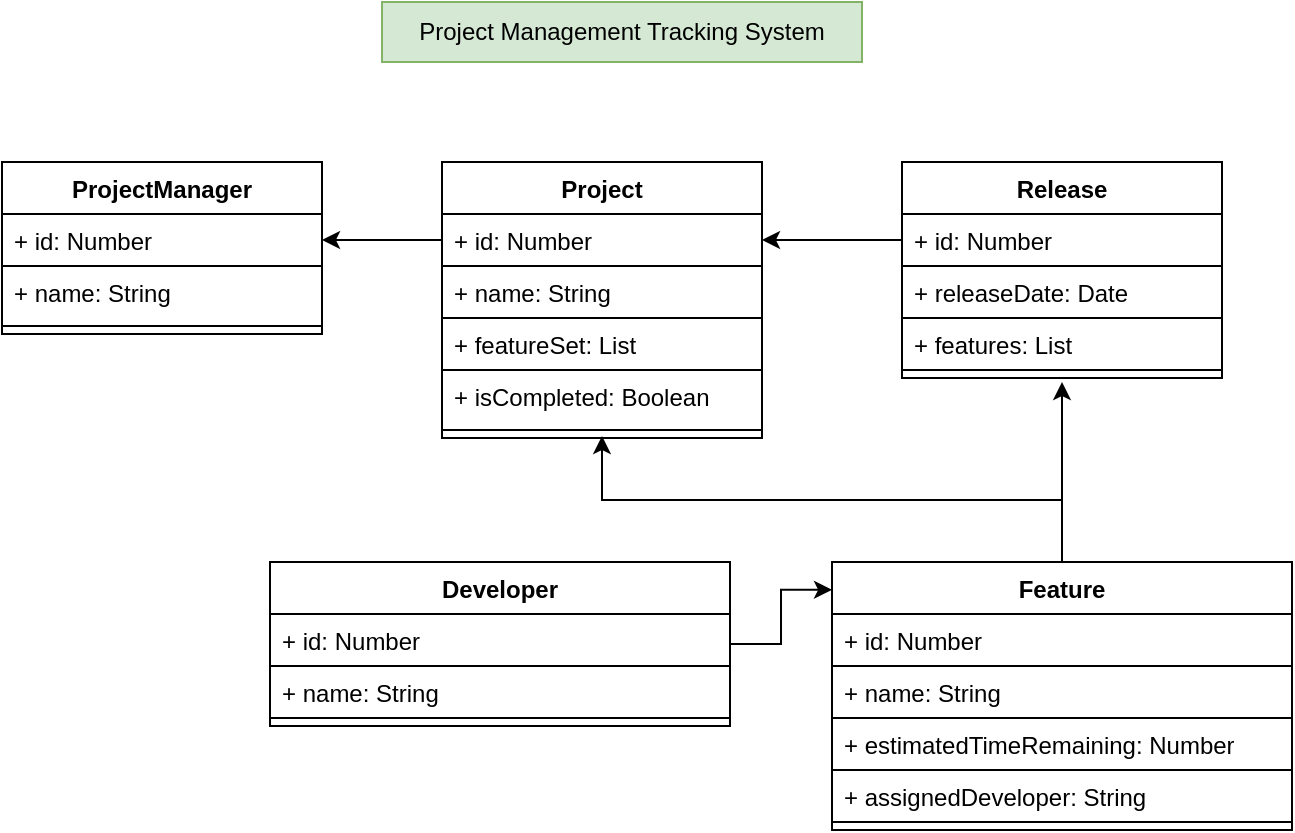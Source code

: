 <mxfile version="26.0.5">
  <diagram name="Page-1" id="EuZJeT7LD6QZIBQU-db9">
    <mxGraphModel dx="709" dy="1121" grid="1" gridSize="10" guides="1" tooltips="1" connect="1" arrows="1" fold="1" page="1" pageScale="1" pageWidth="827" pageHeight="1169" math="0" shadow="0">
      <root>
        <mxCell id="0" />
        <mxCell id="1" parent="0" />
        <mxCell id="Uu3aLMn0VLeE6606XLfm-1" value="Project Management Tracking System" style="text;html=1;align=center;verticalAlign=middle;whiteSpace=wrap;rounded=0;fillColor=#d5e8d4;strokeColor=#82b366;" vertex="1" parent="1">
          <mxGeometry x="240" y="40" width="240" height="30" as="geometry" />
        </mxCell>
        <mxCell id="Uu3aLMn0VLeE6606XLfm-2" value="ProjectManager" style="swimlane;fontStyle=1;align=center;verticalAlign=top;childLayout=stackLayout;horizontal=1;startSize=26;horizontalStack=0;resizeParent=1;resizeParentMax=0;resizeLast=0;collapsible=1;marginBottom=0;whiteSpace=wrap;html=1;" vertex="1" parent="1">
          <mxGeometry x="50" y="120" width="160" height="86" as="geometry">
            <mxRectangle x="80" y="120" width="130" height="30" as="alternateBounds" />
          </mxGeometry>
        </mxCell>
        <mxCell id="Uu3aLMn0VLeE6606XLfm-3" value="+ id: Number" style="text;strokeColor=default;fillColor=none;align=left;verticalAlign=top;spacingLeft=4;spacingRight=4;overflow=hidden;rotatable=0;points=[[0,0.5],[1,0.5]];portConstraint=eastwest;whiteSpace=wrap;html=1;" vertex="1" parent="Uu3aLMn0VLeE6606XLfm-2">
          <mxGeometry y="26" width="160" height="26" as="geometry" />
        </mxCell>
        <mxCell id="Uu3aLMn0VLeE6606XLfm-9" value="+ name: String" style="text;strokeColor=none;fillColor=none;align=left;verticalAlign=top;spacingLeft=4;spacingRight=4;overflow=hidden;rotatable=0;points=[[0,0.5],[1,0.5]];portConstraint=eastwest;whiteSpace=wrap;html=1;" vertex="1" parent="Uu3aLMn0VLeE6606XLfm-2">
          <mxGeometry y="52" width="160" height="26" as="geometry" />
        </mxCell>
        <mxCell id="Uu3aLMn0VLeE6606XLfm-4" value="" style="line;strokeWidth=1;fillColor=none;align=left;verticalAlign=middle;spacingTop=-1;spacingLeft=3;spacingRight=3;rotatable=0;labelPosition=right;points=[];portConstraint=eastwest;strokeColor=inherit;" vertex="1" parent="Uu3aLMn0VLeE6606XLfm-2">
          <mxGeometry y="78" width="160" height="8" as="geometry" />
        </mxCell>
        <mxCell id="Uu3aLMn0VLeE6606XLfm-16" value="Project" style="swimlane;fontStyle=1;align=center;verticalAlign=top;childLayout=stackLayout;horizontal=1;startSize=26;horizontalStack=0;resizeParent=1;resizeParentMax=0;resizeLast=0;collapsible=1;marginBottom=0;whiteSpace=wrap;html=1;" vertex="1" parent="1">
          <mxGeometry x="270" y="120" width="160" height="138" as="geometry" />
        </mxCell>
        <mxCell id="Uu3aLMn0VLeE6606XLfm-17" value="+ id: Number" style="text;strokeColor=default;fillColor=none;align=left;verticalAlign=top;spacingLeft=4;spacingRight=4;overflow=hidden;rotatable=0;points=[[0,0.5],[1,0.5]];portConstraint=eastwest;whiteSpace=wrap;html=1;" vertex="1" parent="Uu3aLMn0VLeE6606XLfm-16">
          <mxGeometry y="26" width="160" height="26" as="geometry" />
        </mxCell>
        <mxCell id="Uu3aLMn0VLeE6606XLfm-20" value="+ name: String" style="text;strokeColor=default;fillColor=none;align=left;verticalAlign=top;spacingLeft=4;spacingRight=4;overflow=hidden;rotatable=0;points=[[0,0.5],[1,0.5]];portConstraint=eastwest;whiteSpace=wrap;html=1;" vertex="1" parent="Uu3aLMn0VLeE6606XLfm-16">
          <mxGeometry y="52" width="160" height="26" as="geometry" />
        </mxCell>
        <mxCell id="Uu3aLMn0VLeE6606XLfm-21" value="+ featureSet: List" style="text;strokeColor=default;fillColor=none;align=left;verticalAlign=top;spacingLeft=4;spacingRight=4;overflow=hidden;rotatable=0;points=[[0,0.5],[1,0.5]];portConstraint=eastwest;whiteSpace=wrap;html=1;" vertex="1" parent="Uu3aLMn0VLeE6606XLfm-16">
          <mxGeometry y="78" width="160" height="26" as="geometry" />
        </mxCell>
        <mxCell id="Uu3aLMn0VLeE6606XLfm-22" value="+ isCompleted: Boolean" style="text;strokeColor=none;fillColor=none;align=left;verticalAlign=top;spacingLeft=4;spacingRight=4;overflow=hidden;rotatable=0;points=[[0,0.5],[1,0.5]];portConstraint=eastwest;whiteSpace=wrap;html=1;" vertex="1" parent="Uu3aLMn0VLeE6606XLfm-16">
          <mxGeometry y="104" width="160" height="26" as="geometry" />
        </mxCell>
        <mxCell id="Uu3aLMn0VLeE6606XLfm-18" value="" style="line;strokeWidth=1;fillColor=none;align=left;verticalAlign=middle;spacingTop=-1;spacingLeft=3;spacingRight=3;rotatable=0;labelPosition=right;points=[];portConstraint=eastwest;strokeColor=inherit;" vertex="1" parent="Uu3aLMn0VLeE6606XLfm-16">
          <mxGeometry y="130" width="160" height="8" as="geometry" />
        </mxCell>
        <mxCell id="Uu3aLMn0VLeE6606XLfm-23" value="Release" style="swimlane;fontStyle=1;align=center;verticalAlign=top;childLayout=stackLayout;horizontal=1;startSize=26;horizontalStack=0;resizeParent=1;resizeParentMax=0;resizeLast=0;collapsible=1;marginBottom=0;whiteSpace=wrap;html=1;" vertex="1" parent="1">
          <mxGeometry x="500" y="120" width="160" height="108" as="geometry" />
        </mxCell>
        <mxCell id="Uu3aLMn0VLeE6606XLfm-24" value="+ id: Number" style="text;strokeColor=default;fillColor=none;align=left;verticalAlign=top;spacingLeft=4;spacingRight=4;overflow=hidden;rotatable=0;points=[[0,0.5],[1,0.5]];portConstraint=eastwest;whiteSpace=wrap;html=1;" vertex="1" parent="Uu3aLMn0VLeE6606XLfm-23">
          <mxGeometry y="26" width="160" height="26" as="geometry" />
        </mxCell>
        <mxCell id="Uu3aLMn0VLeE6606XLfm-25" value="+ releaseDate: Date" style="text;strokeColor=default;fillColor=none;align=left;verticalAlign=top;spacingLeft=4;spacingRight=4;overflow=hidden;rotatable=0;points=[[0,0.5],[1,0.5]];portConstraint=eastwest;whiteSpace=wrap;html=1;" vertex="1" parent="Uu3aLMn0VLeE6606XLfm-23">
          <mxGeometry y="52" width="160" height="26" as="geometry" />
        </mxCell>
        <mxCell id="Uu3aLMn0VLeE6606XLfm-26" value="+ features: List" style="text;strokeColor=default;fillColor=none;align=left;verticalAlign=top;spacingLeft=4;spacingRight=4;overflow=hidden;rotatable=0;points=[[0,0.5],[1,0.5]];portConstraint=eastwest;whiteSpace=wrap;html=1;" vertex="1" parent="Uu3aLMn0VLeE6606XLfm-23">
          <mxGeometry y="78" width="160" height="26" as="geometry" />
        </mxCell>
        <mxCell id="Uu3aLMn0VLeE6606XLfm-29" style="text;strokeColor=default;fillColor=none;align=left;verticalAlign=top;spacingLeft=4;spacingRight=4;overflow=hidden;rotatable=0;points=[[0,0.5],[1,0.5]];portConstraint=eastwest;whiteSpace=wrap;html=1;" vertex="1" parent="Uu3aLMn0VLeE6606XLfm-23">
          <mxGeometry y="104" width="160" height="4" as="geometry" />
        </mxCell>
        <mxCell id="Uu3aLMn0VLeE6606XLfm-53" style="edgeStyle=orthogonalEdgeStyle;rounded=0;orthogonalLoop=1;jettySize=auto;html=1;" edge="1" parent="1" source="Uu3aLMn0VLeE6606XLfm-30">
          <mxGeometry relative="1" as="geometry">
            <mxPoint x="580" y="230" as="targetPoint" />
          </mxGeometry>
        </mxCell>
        <mxCell id="Uu3aLMn0VLeE6606XLfm-30" value="Feature" style="swimlane;fontStyle=1;align=center;verticalAlign=top;childLayout=stackLayout;horizontal=1;startSize=26;horizontalStack=0;resizeParent=1;resizeParentMax=0;resizeLast=0;collapsible=1;marginBottom=0;whiteSpace=wrap;html=1;" vertex="1" parent="1">
          <mxGeometry x="465" y="320" width="230" height="134" as="geometry" />
        </mxCell>
        <mxCell id="Uu3aLMn0VLeE6606XLfm-31" value="+ id: Number" style="text;strokeColor=default;fillColor=none;align=left;verticalAlign=top;spacingLeft=4;spacingRight=4;overflow=hidden;rotatable=0;points=[[0,0.5],[1,0.5]];portConstraint=eastwest;whiteSpace=wrap;html=1;" vertex="1" parent="Uu3aLMn0VLeE6606XLfm-30">
          <mxGeometry y="26" width="230" height="26" as="geometry" />
        </mxCell>
        <mxCell id="Uu3aLMn0VLeE6606XLfm-32" value="+ name: String" style="text;strokeColor=default;fillColor=none;align=left;verticalAlign=top;spacingLeft=4;spacingRight=4;overflow=hidden;rotatable=0;points=[[0,0.5],[1,0.5]];portConstraint=eastwest;whiteSpace=wrap;html=1;" vertex="1" parent="Uu3aLMn0VLeE6606XLfm-30">
          <mxGeometry y="52" width="230" height="26" as="geometry" />
        </mxCell>
        <mxCell id="Uu3aLMn0VLeE6606XLfm-33" value="+ estimatedTimeRemaining: Number" style="text;strokeColor=default;fillColor=none;align=left;verticalAlign=top;spacingLeft=4;spacingRight=4;overflow=hidden;rotatable=0;points=[[0,0.5],[1,0.5]];portConstraint=eastwest;whiteSpace=wrap;html=1;" vertex="1" parent="Uu3aLMn0VLeE6606XLfm-30">
          <mxGeometry y="78" width="230" height="26" as="geometry" />
        </mxCell>
        <mxCell id="Uu3aLMn0VLeE6606XLfm-37" value="+ assignedDeveloper: String" style="text;strokeColor=default;fillColor=none;align=left;verticalAlign=top;spacingLeft=4;spacingRight=4;overflow=hidden;rotatable=0;points=[[0,0.5],[1,0.5]];portConstraint=eastwest;whiteSpace=wrap;html=1;" vertex="1" parent="Uu3aLMn0VLeE6606XLfm-30">
          <mxGeometry y="104" width="230" height="26" as="geometry" />
        </mxCell>
        <mxCell id="Uu3aLMn0VLeE6606XLfm-34" style="text;strokeColor=default;fillColor=none;align=left;verticalAlign=top;spacingLeft=4;spacingRight=4;overflow=hidden;rotatable=0;points=[[0,0.5],[1,0.5]];portConstraint=eastwest;whiteSpace=wrap;html=1;" vertex="1" parent="Uu3aLMn0VLeE6606XLfm-30">
          <mxGeometry y="130" width="230" height="4" as="geometry" />
        </mxCell>
        <mxCell id="Uu3aLMn0VLeE6606XLfm-40" value="Developer" style="swimlane;fontStyle=1;align=center;verticalAlign=top;childLayout=stackLayout;horizontal=1;startSize=26;horizontalStack=0;resizeParent=1;resizeParentMax=0;resizeLast=0;collapsible=1;marginBottom=0;whiteSpace=wrap;html=1;" vertex="1" parent="1">
          <mxGeometry x="184" y="320" width="230" height="82" as="geometry" />
        </mxCell>
        <mxCell id="Uu3aLMn0VLeE6606XLfm-41" value="+ id: Number" style="text;strokeColor=default;fillColor=none;align=left;verticalAlign=top;spacingLeft=4;spacingRight=4;overflow=hidden;rotatable=0;points=[[0,0.5],[1,0.5]];portConstraint=eastwest;whiteSpace=wrap;html=1;" vertex="1" parent="Uu3aLMn0VLeE6606XLfm-40">
          <mxGeometry y="26" width="230" height="26" as="geometry" />
        </mxCell>
        <mxCell id="Uu3aLMn0VLeE6606XLfm-42" value="+ name: String" style="text;strokeColor=default;fillColor=none;align=left;verticalAlign=top;spacingLeft=4;spacingRight=4;overflow=hidden;rotatable=0;points=[[0,0.5],[1,0.5]];portConstraint=eastwest;whiteSpace=wrap;html=1;" vertex="1" parent="Uu3aLMn0VLeE6606XLfm-40">
          <mxGeometry y="52" width="230" height="26" as="geometry" />
        </mxCell>
        <mxCell id="Uu3aLMn0VLeE6606XLfm-45" style="text;strokeColor=default;fillColor=none;align=left;verticalAlign=top;spacingLeft=4;spacingRight=4;overflow=hidden;rotatable=0;points=[[0,0.5],[1,0.5]];portConstraint=eastwest;whiteSpace=wrap;html=1;" vertex="1" parent="Uu3aLMn0VLeE6606XLfm-40">
          <mxGeometry y="78" width="230" height="4" as="geometry" />
        </mxCell>
        <mxCell id="Uu3aLMn0VLeE6606XLfm-50" style="edgeStyle=orthogonalEdgeStyle;rounded=0;orthogonalLoop=1;jettySize=auto;html=1;exitX=0;exitY=0.5;exitDx=0;exitDy=0;entryX=1;entryY=0.5;entryDx=0;entryDy=0;" edge="1" parent="1" source="Uu3aLMn0VLeE6606XLfm-17" target="Uu3aLMn0VLeE6606XLfm-3">
          <mxGeometry relative="1" as="geometry" />
        </mxCell>
        <mxCell id="Uu3aLMn0VLeE6606XLfm-51" style="edgeStyle=orthogonalEdgeStyle;rounded=0;orthogonalLoop=1;jettySize=auto;html=1;entryX=1;entryY=0.5;entryDx=0;entryDy=0;" edge="1" parent="1" source="Uu3aLMn0VLeE6606XLfm-24" target="Uu3aLMn0VLeE6606XLfm-17">
          <mxGeometry relative="1" as="geometry" />
        </mxCell>
        <mxCell id="Uu3aLMn0VLeE6606XLfm-54" style="edgeStyle=orthogonalEdgeStyle;rounded=0;orthogonalLoop=1;jettySize=auto;html=1;entryX=0.5;entryY=0.875;entryDx=0;entryDy=0;entryPerimeter=0;" edge="1" parent="1" source="Uu3aLMn0VLeE6606XLfm-30" target="Uu3aLMn0VLeE6606XLfm-18">
          <mxGeometry relative="1" as="geometry" />
        </mxCell>
        <mxCell id="Uu3aLMn0VLeE6606XLfm-56" style="edgeStyle=orthogonalEdgeStyle;rounded=0;orthogonalLoop=1;jettySize=auto;html=1;entryX=0;entryY=0.104;entryDx=0;entryDy=0;entryPerimeter=0;" edge="1" parent="1" source="Uu3aLMn0VLeE6606XLfm-40" target="Uu3aLMn0VLeE6606XLfm-30">
          <mxGeometry relative="1" as="geometry" />
        </mxCell>
      </root>
    </mxGraphModel>
  </diagram>
</mxfile>
